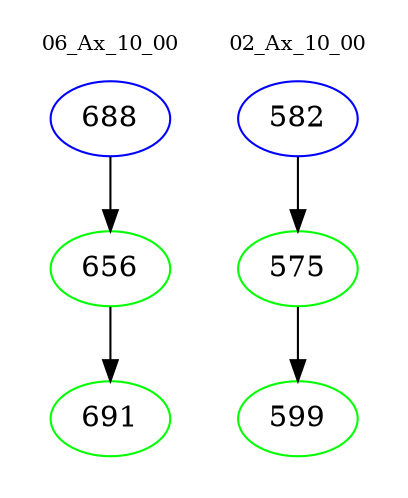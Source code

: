 digraph{
subgraph cluster_0 {
color = white
label = "06_Ax_10_00";
fontsize=10;
T0_688 [label="688", color="blue"]
T0_688 -> T0_656 [color="black"]
T0_656 [label="656", color="green"]
T0_656 -> T0_691 [color="black"]
T0_691 [label="691", color="green"]
}
subgraph cluster_1 {
color = white
label = "02_Ax_10_00";
fontsize=10;
T1_582 [label="582", color="blue"]
T1_582 -> T1_575 [color="black"]
T1_575 [label="575", color="green"]
T1_575 -> T1_599 [color="black"]
T1_599 [label="599", color="green"]
}
}
